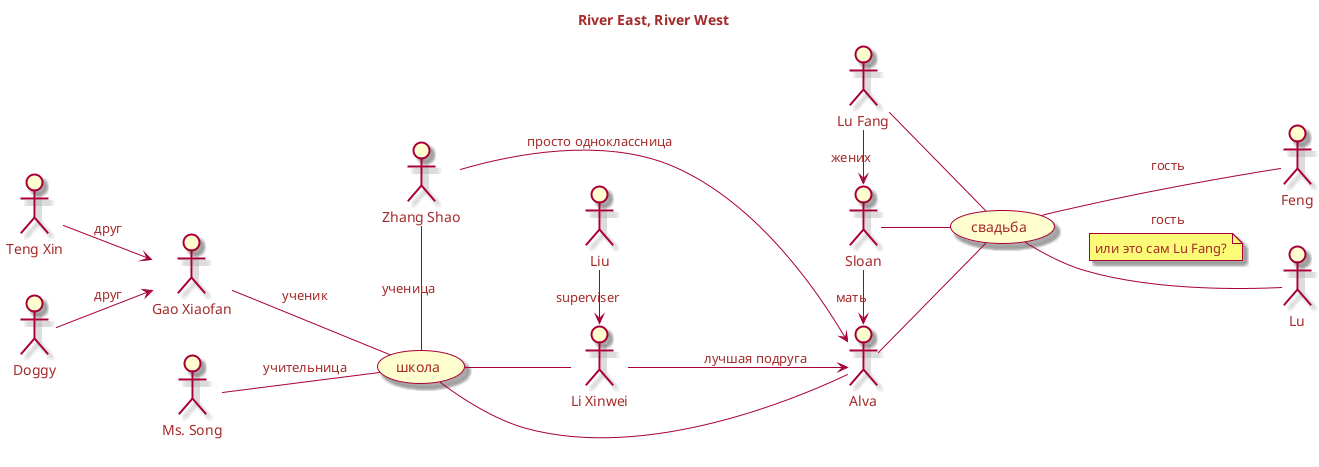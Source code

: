 @startuml

skin rose
left to right direction
skinparam backgroundcolor transparent
skinparam defaultfontcolor #brown

title River East, River West

:Sloan:

:Alva:

:Lu Fang: as Fang

:Li Xinwei: as Li

Sloan -> Alva : мать


Fang -> Sloan : жених


Fang -- (свадьба)
Sloan -- (свадьба)
Alva -- (свадьба)



(свадьба) -- :Feng: : гость
(свадьба) -- :Lu: : гость
note on link : или это сам Lu Fang?



Li --> Alva : лучшая подруга

(школа) -- Alva
(школа) -- Li

:Zhang Shao: as Zhang

:Gao Xiaofan: as Gao

:Ms. Song: as Song

:Liu: as Liu

Zhang --> Alva : просто одноклассница
Zhang - (школа) : ученица

Liu -> Li : superviser

Song -- (школа) : учительница

Gao -- (школа) : ученик

:Teng Xin: as Teng
:Doggy: as Doggy

Teng --> Gao : друг
Doggy --> Gao : друг


@enduml